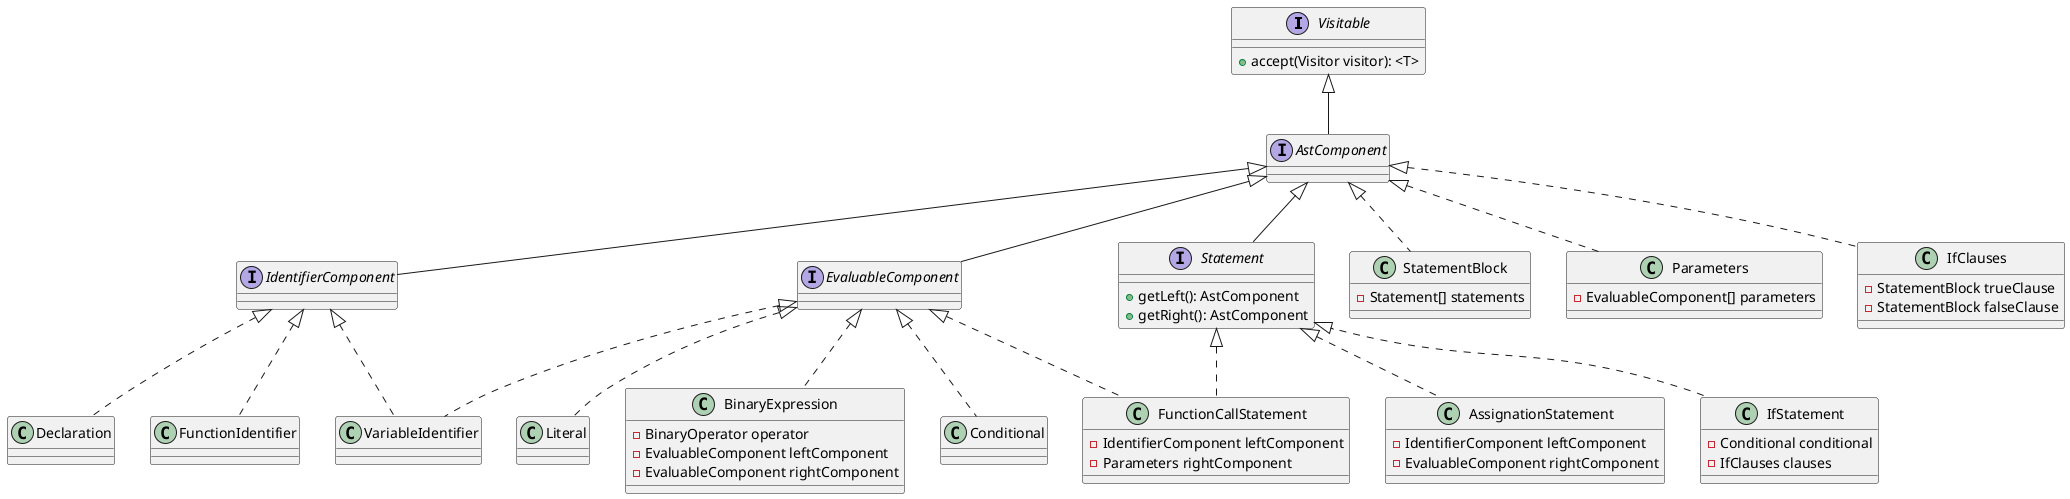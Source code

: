 @startuml
''interface Lexer {
''+ lex(char[]): List<Token>
''}
''interface Parser
''interface Interpreter {
''}
'
''class Runner
'
''class Token {
''TokenType type
''Integer start
''Integer end
''String value
''}
'
''interface Token {
''getStart(): Integer
''getEnd(): Integer
''getValue(): String
''}
''
''class StringToken implements Token {
''
''}
''
''class NumberToken implements Token {
''
''}
'
'class Token {
'- type: TokenType
'- start
'- end
'- value
'}
'interface TokenType {
'}
'enum TokenTypes implements TokenType {
'LET_KEYWORD
'TYPE
'ASSIGNATION
'IDENTIFIER
'SEMICOLON
'COLON
'IF
'ELSE
'LITERAL
'BINARY_OPERATOR
'
'etc.
'}
'Token -> TokenType
'
''class Ast {
''    AstType type
''    List<Ast> children
''}
''
''Ast --> AstType
''
''interface AstType {
''
''}
'
''enum AstTypes implements AstType {
''    DECLARATION
''    ASSIGNATION
''    LITERAL
''    VALUE
''    STRING_TYPE
''    NUMBER_TYPE
''    IDENTIFIER
''    IF_STATEMENT
''    BINARY_EXPRESSION
''    BLOCK_STATEMENT
''
''}
'
''Ast *-> Ast
'
''Runner --> Lexer
''Runner --> Parser
''Runner --> Interpreter
'
''Ast *-> Token
''
''Lexer --> Token
''Parser --> Token
''Parser --> Ast
''Interpreter --> Ast
'
''interface AstComponent {
''
''}
''
''class Literal implements AstComponent
''class Identifier implements AstComponent
''
''class Declaration implements AstComponent, Composite {
''- children: List<AstComponent>
''}
''class IfStatement implements AstComponent, Composite {
''- children: List<AstComponent>
''}
''class Assignation implements AstComponent, Composite {
''- children: List<AstComponent>
''}
''
''interface Composite {
''+ getChildren(): List<AstComponent>
''}
''
''enum PlainAstComponent implements AstComponent {
''    STRING_TYPE
''    NUMBER_TYPE
''}
'enum DeclarationType {
'    NUMBER
'    STRING
'    FUNCTION
'}
'enum IdentifierType {
'    VARIABLE
'    FUNCTION
'}
'enum BinaryOperator {
'    SUM
'    SUBTRACTION
'    DIVISION
'    MULTIPLICATION
'}
'interface AstComponent
'class Assignation implements AstComponent {
'    -leftComponent: AstComponent
'    -rightComponent: AstComponent
'}
'class Declaration implements AstComponent {
'    -type: DeclarationType
'    -name: String
'}
'class Identifier implements AstComponent {
'    -type: IdentifierType
'    -name: String
'}
'class BinaryExpression implements AstComponent {
'    -operator: BinaryOperator
'    -leftComponent: AstComponent
'    -rightComponent: AstComponent
'}
'class Literal<T> implements AstComponent {
'    -value: T
'}
'class IfStatement implements AstComponent {
'    -conditional: Conditional
'    -trueClause: AstComponent
'    -falseClause: AstComponent
'}
'class Conditional implements AstComponent {
'    -condition: AstComponent
'}
'class FunctionCall implements AstComponent {
'    -identifier: Identifier
'    -parameters: Parameters
'}
'class Parameters implements AstComponent {
'    -parameters: AstComponent
'}
'Declaration *-- DeclarationType
'Identifier *-- IdentifierType
'BinaryExpression *-- BinaryOperator

interface Visitable {
    +accept(Visitor visitor): <T>
}

'function func(params) {}
'let func = (params) => {}

interface AstComponent extends Visitable

interface EvaluableComponent extends AstComponent

interface IdentifierComponent extends AstComponent

class Declaration implements IdentifierComponent

class VariableIdentifier implements IdentifierComponent, EvaluableComponent

class FunctionIdentifier implements IdentifierComponent

class Literal implements EvaluableComponent

class BinaryExpression implements EvaluableComponent {
    -BinaryOperator operator
    -EvaluableComponent leftComponent
    -EvaluableComponent rightComponent
}

class Conditional implements EvaluableComponent

class StatementBlock implements AstComponent {
    -Statement[] statements
}

class Parameters implements AstComponent {
    -EvaluableComponent[] parameters
}

class IfClauses implements AstComponent {
    -StatementBlock trueClause
    -StatementBlock falseClause
}

interface Statement extends AstComponent {
    +getLeft(): AstComponent
    +getRight(): AstComponent
}

'Ejemplo Interpreter:
'Declaration: al visitarlo, se crea la variable y se devuelve el nombre
'Identifier: al visitarlo, solo devuelve el nombre
class AssignationStatement implements Statement {
    -IdentifierComponent leftComponent
    -EvaluableComponent rightComponent
}

class FunctionCallStatement implements Statement, EvaluableComponent {
    -IdentifierComponent leftComponent
    -Parameters rightComponent
}

class IfStatement implements Statement {
    -Conditional conditional
    -IfClauses clauses
}


@enduml